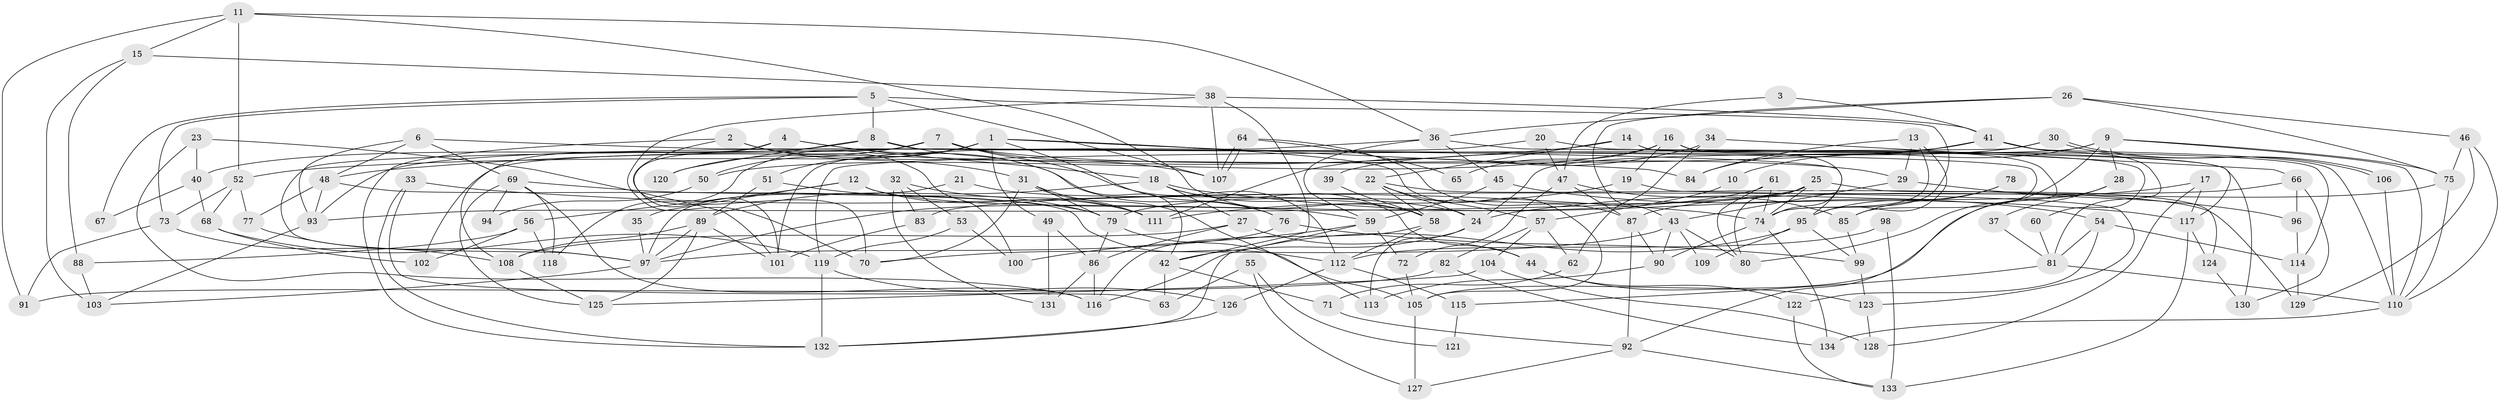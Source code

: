 // coarse degree distribution, {14: 0.018867924528301886, 6: 0.11320754716981132, 10: 0.05660377358490566, 4: 0.11320754716981132, 13: 0.018867924528301886, 8: 0.05660377358490566, 7: 0.07547169811320754, 9: 0.11320754716981132, 15: 0.018867924528301886, 3: 0.18867924528301888, 2: 0.11320754716981132, 11: 0.03773584905660377, 5: 0.07547169811320754}
// Generated by graph-tools (version 1.1) at 2025/18/03/04/25 18:18:52]
// undirected, 134 vertices, 268 edges
graph export_dot {
graph [start="1"]
  node [color=gray90,style=filled];
  1;
  2;
  3;
  4;
  5;
  6;
  7;
  8;
  9;
  10;
  11;
  12;
  13;
  14;
  15;
  16;
  17;
  18;
  19;
  20;
  21;
  22;
  23;
  24;
  25;
  26;
  27;
  28;
  29;
  30;
  31;
  32;
  33;
  34;
  35;
  36;
  37;
  38;
  39;
  40;
  41;
  42;
  43;
  44;
  45;
  46;
  47;
  48;
  49;
  50;
  51;
  52;
  53;
  54;
  55;
  56;
  57;
  58;
  59;
  60;
  61;
  62;
  63;
  64;
  65;
  66;
  67;
  68;
  69;
  70;
  71;
  72;
  73;
  74;
  75;
  76;
  77;
  78;
  79;
  80;
  81;
  82;
  83;
  84;
  85;
  86;
  87;
  88;
  89;
  90;
  91;
  92;
  93;
  94;
  95;
  96;
  97;
  98;
  99;
  100;
  101;
  102;
  103;
  104;
  105;
  106;
  107;
  108;
  109;
  110;
  111;
  112;
  113;
  114;
  115;
  116;
  117;
  118;
  119;
  120;
  121;
  122;
  123;
  124;
  125;
  126;
  127;
  128;
  129;
  130;
  131;
  132;
  133;
  134;
  1 -- 51;
  1 -- 76;
  1 -- 49;
  1 -- 84;
  1 -- 105;
  1 -- 118;
  1 -- 120;
  2 -- 70;
  2 -- 132;
  2 -- 31;
  2 -- 100;
  3 -- 41;
  3 -- 47;
  4 -- 76;
  4 -- 18;
  4 -- 101;
  4 -- 108;
  5 -- 107;
  5 -- 73;
  5 -- 8;
  5 -- 67;
  5 -- 74;
  6 -- 93;
  6 -- 95;
  6 -- 48;
  6 -- 69;
  7 -- 107;
  7 -- 112;
  7 -- 29;
  7 -- 50;
  7 -- 97;
  7 -- 102;
  8 -- 42;
  8 -- 40;
  8 -- 85;
  8 -- 120;
  9 -- 80;
  9 -- 24;
  9 -- 10;
  9 -- 28;
  9 -- 75;
  9 -- 110;
  10 -- 57;
  11 -- 36;
  11 -- 15;
  11 -- 52;
  11 -- 58;
  11 -- 91;
  12 -- 56;
  12 -- 59;
  12 -- 35;
  12 -- 111;
  13 -- 84;
  13 -- 29;
  13 -- 74;
  13 -- 95;
  14 -- 92;
  14 -- 114;
  14 -- 22;
  14 -- 48;
  15 -- 103;
  15 -- 38;
  15 -- 88;
  16 -- 117;
  16 -- 74;
  16 -- 19;
  16 -- 50;
  16 -- 65;
  17 -- 128;
  17 -- 24;
  17 -- 117;
  18 -- 58;
  18 -- 89;
  18 -- 27;
  18 -- 44;
  18 -- 117;
  19 -- 111;
  19 -- 123;
  20 -- 47;
  20 -- 93;
  20 -- 130;
  21 -- 97;
  21 -- 24;
  22 -- 58;
  22 -- 24;
  22 -- 57;
  22 -- 129;
  23 -- 116;
  23 -- 101;
  23 -- 40;
  24 -- 113;
  24 -- 42;
  25 -- 74;
  25 -- 79;
  25 -- 80;
  25 -- 93;
  25 -- 124;
  26 -- 43;
  26 -- 75;
  26 -- 36;
  26 -- 46;
  27 -- 108;
  27 -- 44;
  27 -- 86;
  28 -- 105;
  28 -- 37;
  29 -- 96;
  29 -- 43;
  30 -- 119;
  30 -- 106;
  30 -- 106;
  30 -- 39;
  31 -- 79;
  31 -- 70;
  31 -- 111;
  31 -- 113;
  32 -- 53;
  32 -- 111;
  32 -- 83;
  32 -- 131;
  33 -- 132;
  33 -- 74;
  33 -- 63;
  34 -- 111;
  34 -- 66;
  34 -- 62;
  35 -- 97;
  36 -- 101;
  36 -- 45;
  36 -- 59;
  36 -- 60;
  37 -- 81;
  38 -- 41;
  38 -- 70;
  38 -- 42;
  38 -- 107;
  39 -- 58;
  40 -- 67;
  40 -- 68;
  41 -- 110;
  41 -- 52;
  41 -- 81;
  41 -- 84;
  42 -- 63;
  42 -- 71;
  43 -- 80;
  43 -- 70;
  43 -- 90;
  43 -- 109;
  44 -- 122;
  44 -- 123;
  45 -- 54;
  45 -- 59;
  46 -- 110;
  46 -- 75;
  46 -- 129;
  47 -- 85;
  47 -- 87;
  47 -- 72;
  48 -- 77;
  48 -- 93;
  48 -- 112;
  49 -- 131;
  49 -- 86;
  50 -- 94;
  51 -- 89;
  51 -- 79;
  52 -- 68;
  52 -- 73;
  52 -- 77;
  53 -- 100;
  53 -- 119;
  54 -- 122;
  54 -- 81;
  54 -- 114;
  55 -- 127;
  55 -- 63;
  55 -- 121;
  56 -- 88;
  56 -- 118;
  56 -- 102;
  57 -- 82;
  57 -- 62;
  57 -- 104;
  58 -- 116;
  58 -- 112;
  59 -- 72;
  59 -- 100;
  59 -- 132;
  60 -- 81;
  61 -- 97;
  61 -- 74;
  61 -- 80;
  62 -- 71;
  64 -- 107;
  64 -- 107;
  64 -- 87;
  64 -- 65;
  66 -- 83;
  66 -- 130;
  66 -- 96;
  68 -- 102;
  68 -- 119;
  69 -- 79;
  69 -- 94;
  69 -- 116;
  69 -- 118;
  69 -- 125;
  71 -- 92;
  72 -- 105;
  73 -- 108;
  73 -- 91;
  74 -- 90;
  74 -- 134;
  75 -- 87;
  75 -- 110;
  76 -- 99;
  76 -- 97;
  77 -- 97;
  78 -- 85;
  78 -- 95;
  79 -- 105;
  79 -- 86;
  81 -- 110;
  81 -- 115;
  82 -- 91;
  82 -- 134;
  83 -- 101;
  85 -- 99;
  86 -- 116;
  86 -- 131;
  87 -- 90;
  87 -- 92;
  88 -- 103;
  89 -- 97;
  89 -- 125;
  89 -- 101;
  89 -- 108;
  90 -- 113;
  92 -- 127;
  92 -- 133;
  93 -- 103;
  95 -- 116;
  95 -- 99;
  95 -- 109;
  96 -- 114;
  97 -- 103;
  98 -- 133;
  98 -- 112;
  99 -- 123;
  104 -- 125;
  104 -- 128;
  105 -- 127;
  106 -- 110;
  108 -- 125;
  110 -- 134;
  112 -- 115;
  112 -- 126;
  114 -- 129;
  115 -- 121;
  117 -- 124;
  117 -- 133;
  119 -- 132;
  119 -- 126;
  122 -- 133;
  123 -- 128;
  124 -- 130;
  126 -- 132;
}
